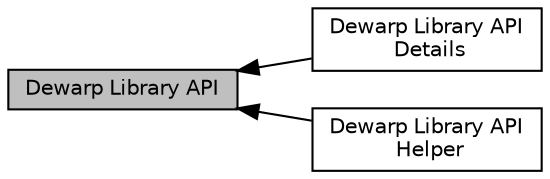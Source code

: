 digraph "Dewarp Library API"
{
  bgcolor="transparent";
  edge [fontname="Helvetica",fontsize="10",labelfontname="Helvetica",labelfontsize="10"];
  node [fontname="Helvetica",fontsize="10",shape=box];
  rankdir=LR;
  Node1 [label="Dewarp Library API",height=0.2,width=0.4,color="black", fillcolor="grey75", style="filled", fontcolor="black",tooltip="dewarp Library API, in file amba_lib_dewarp.h"];
  Node2 [label="Dewarp Library API\l Details",height=0.2,width=0.4,color="black",URL="$d6/d90/group__dewarp-api-api.html",tooltip="dewarp Library API, in file amba_lib_dewarp.h"];
  Node3 [label="Dewarp Library API\l Helper",height=0.2,width=0.4,color="black",URL="$d0/da9/group__dewarp-helper.html",tooltip="dewarp Library Api Helper: Struct, Enumeration and Macros, in file amba_lib_dewarp...."];
  Node1->Node2 [shape=plaintext, dir="back", style="solid"];
  Node1->Node3 [shape=plaintext, dir="back", style="solid"];
}
